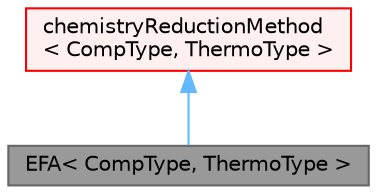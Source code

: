digraph "EFA&lt; CompType, ThermoType &gt;"
{
 // LATEX_PDF_SIZE
  bgcolor="transparent";
  edge [fontname=Helvetica,fontsize=10,labelfontname=Helvetica,labelfontsize=10];
  node [fontname=Helvetica,fontsize=10,shape=box,height=0.2,width=0.4];
  Node1 [id="Node000001",label="EFA\< CompType, ThermoType \>",height=0.2,width=0.4,color="gray40", fillcolor="grey60", style="filled", fontcolor="black",tooltip=" "];
  Node2 -> Node1 [id="edge1_Node000001_Node000002",dir="back",color="steelblue1",style="solid",tooltip=" "];
  Node2 [id="Node000002",label="chemistryReductionMethod\l\< CompType, ThermoType \>",height=0.2,width=0.4,color="red", fillcolor="#FFF0F0", style="filled",URL="$classFoam_1_1chemistryReductionMethod.html",tooltip="An abstract class for methods of chemical mechanism reduction."];
}
